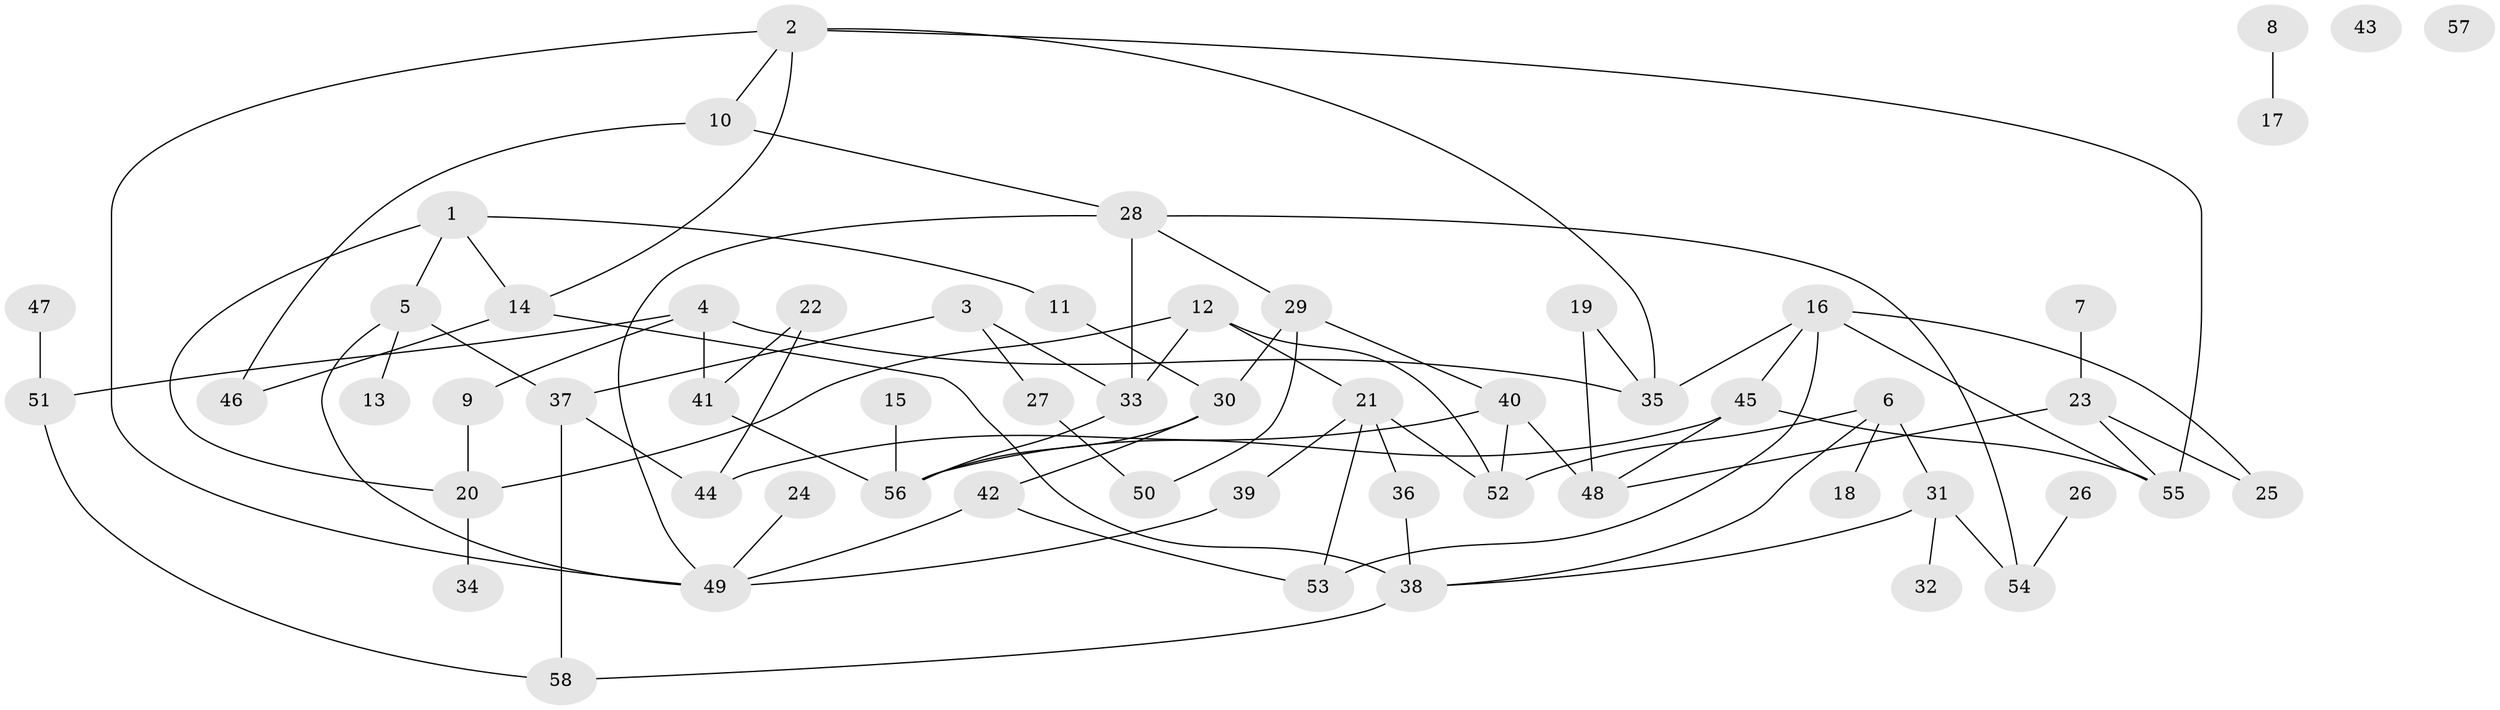 // Generated by graph-tools (version 1.1) at 2025/40/03/09/25 04:40:01]
// undirected, 58 vertices, 85 edges
graph export_dot {
graph [start="1"]
  node [color=gray90,style=filled];
  1;
  2;
  3;
  4;
  5;
  6;
  7;
  8;
  9;
  10;
  11;
  12;
  13;
  14;
  15;
  16;
  17;
  18;
  19;
  20;
  21;
  22;
  23;
  24;
  25;
  26;
  27;
  28;
  29;
  30;
  31;
  32;
  33;
  34;
  35;
  36;
  37;
  38;
  39;
  40;
  41;
  42;
  43;
  44;
  45;
  46;
  47;
  48;
  49;
  50;
  51;
  52;
  53;
  54;
  55;
  56;
  57;
  58;
  1 -- 5;
  1 -- 11;
  1 -- 14;
  1 -- 20;
  2 -- 10;
  2 -- 14;
  2 -- 35;
  2 -- 49;
  2 -- 55;
  3 -- 27;
  3 -- 33;
  3 -- 37;
  4 -- 9;
  4 -- 35;
  4 -- 41;
  4 -- 51;
  5 -- 13;
  5 -- 37;
  5 -- 49;
  6 -- 18;
  6 -- 31;
  6 -- 38;
  6 -- 52;
  7 -- 23;
  8 -- 17;
  9 -- 20;
  10 -- 28;
  10 -- 46;
  11 -- 30;
  12 -- 20;
  12 -- 21;
  12 -- 33;
  12 -- 52;
  14 -- 38;
  14 -- 46;
  15 -- 56;
  16 -- 25;
  16 -- 35;
  16 -- 45;
  16 -- 53;
  16 -- 55;
  19 -- 35;
  19 -- 48;
  20 -- 34;
  21 -- 36;
  21 -- 39;
  21 -- 52;
  21 -- 53;
  22 -- 41;
  22 -- 44;
  23 -- 25;
  23 -- 48;
  23 -- 55;
  24 -- 49;
  26 -- 54;
  27 -- 50;
  28 -- 29;
  28 -- 33;
  28 -- 49;
  28 -- 54;
  29 -- 30;
  29 -- 40;
  29 -- 50;
  30 -- 42;
  30 -- 56;
  31 -- 32;
  31 -- 38;
  31 -- 54;
  33 -- 56;
  36 -- 38;
  37 -- 44;
  37 -- 58;
  38 -- 58;
  39 -- 49;
  40 -- 44;
  40 -- 48;
  40 -- 52;
  41 -- 56;
  42 -- 49;
  42 -- 53;
  45 -- 48;
  45 -- 55;
  45 -- 56;
  47 -- 51;
  51 -- 58;
}
